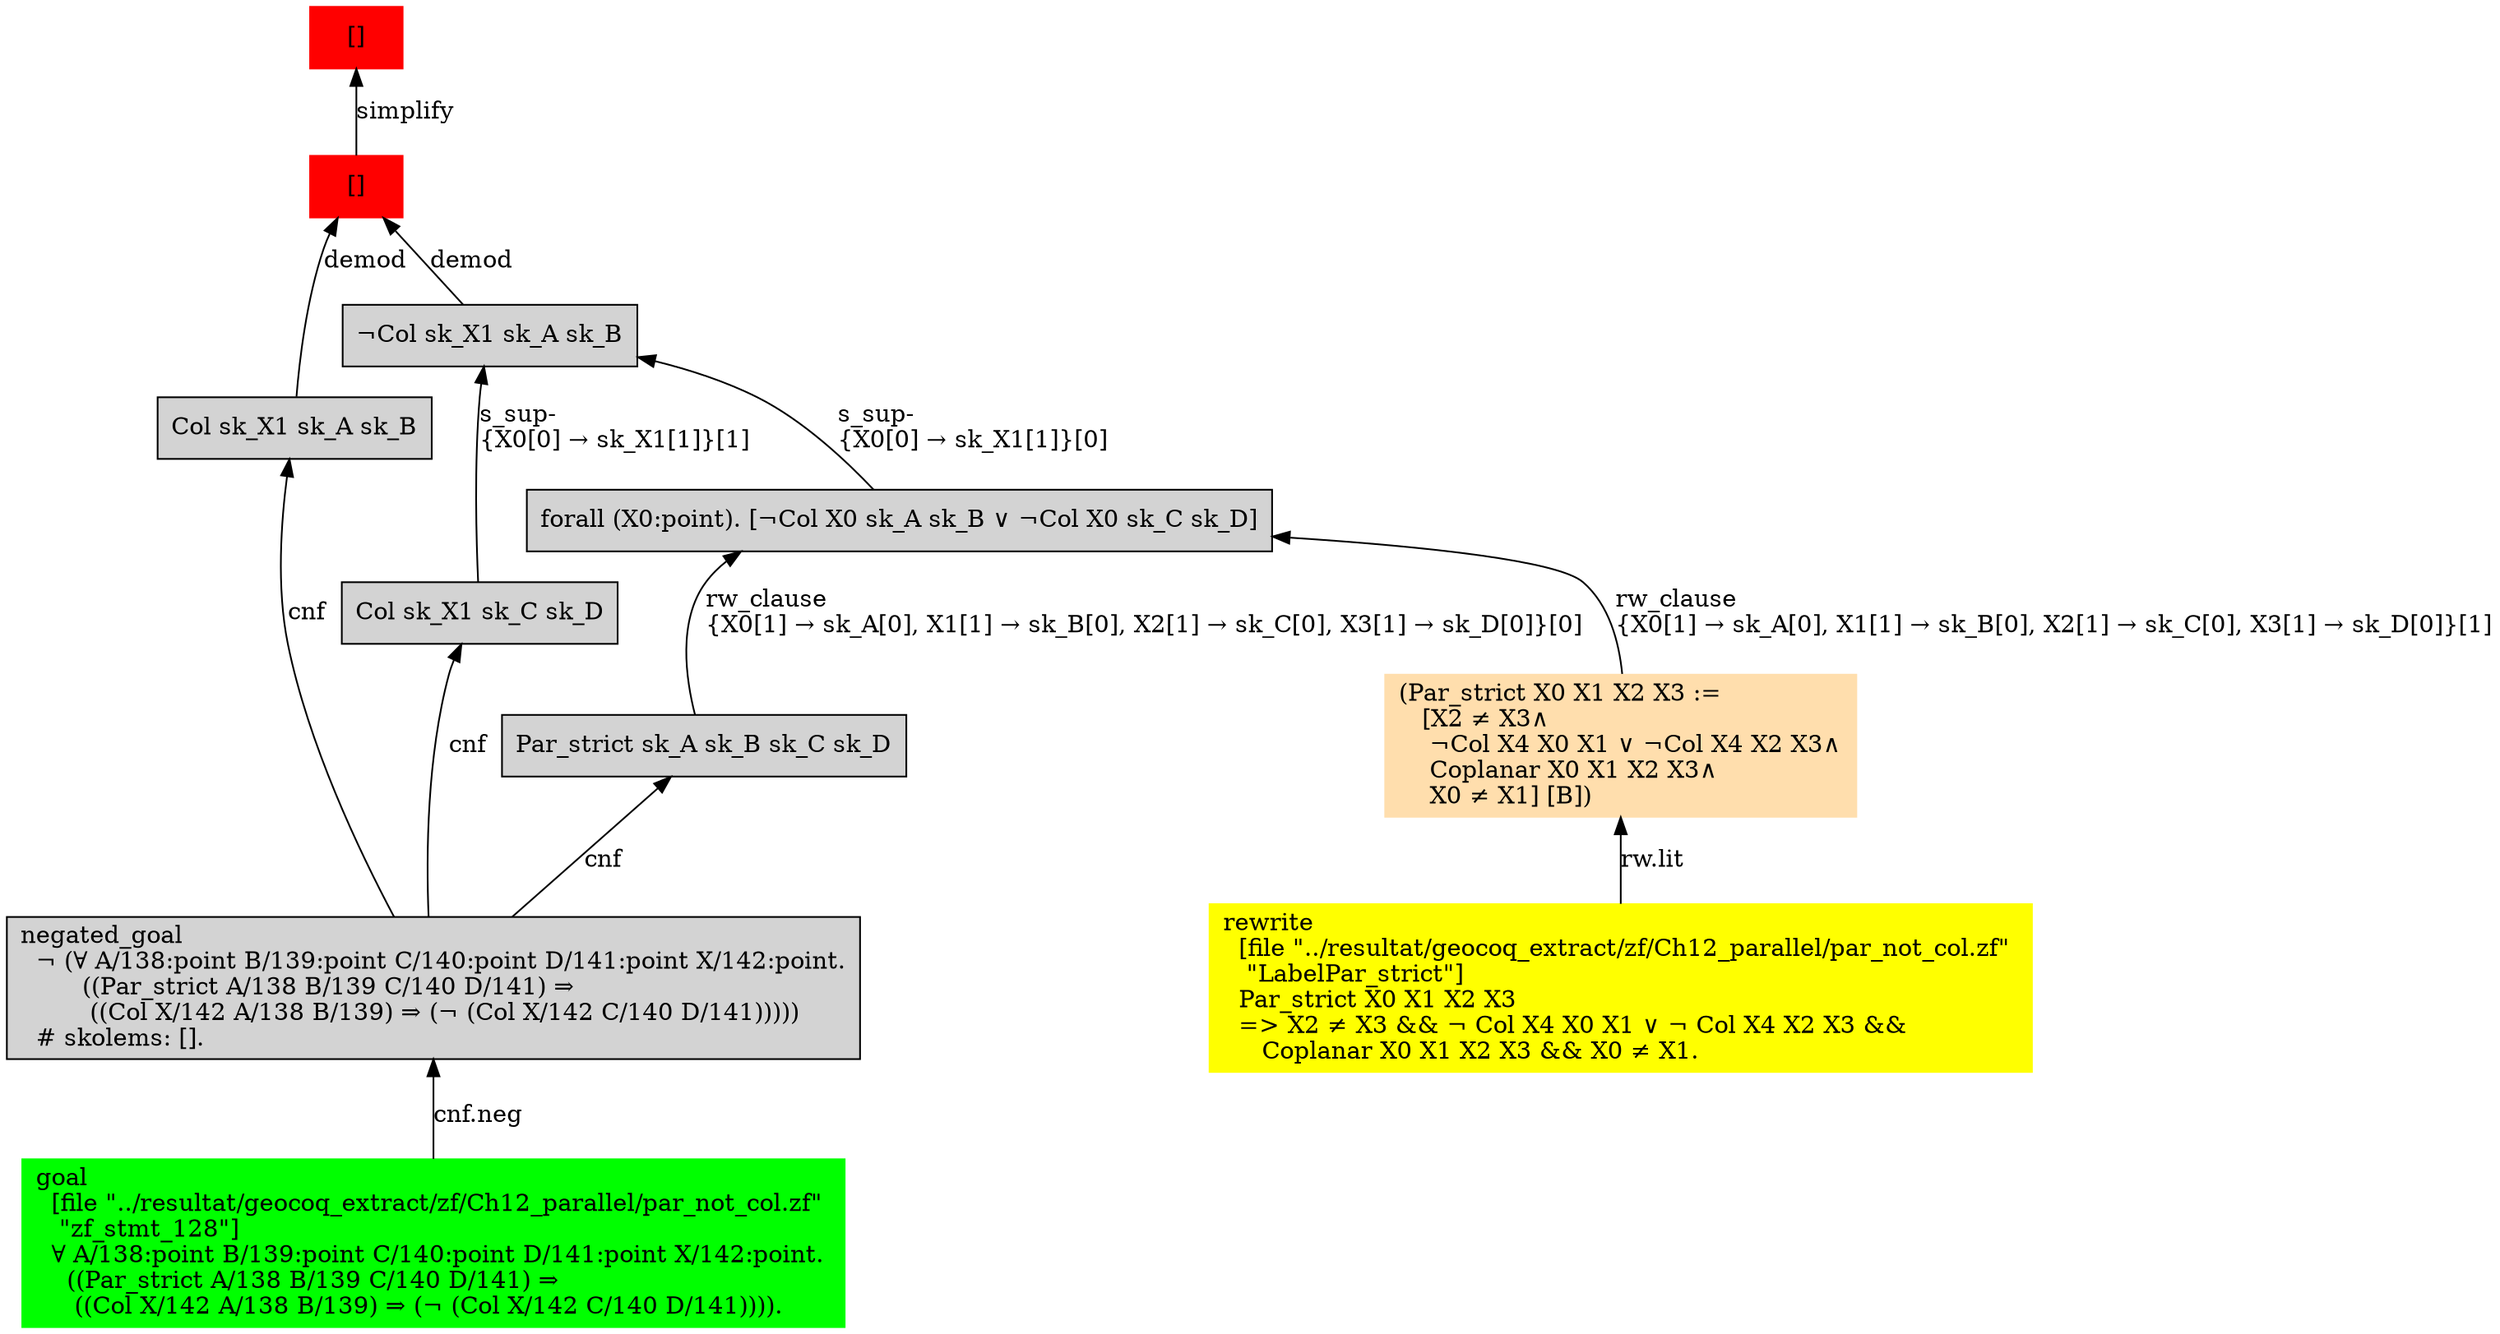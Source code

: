 digraph "unsat_graph" {
  vertex_0 [color=red, label="[]", shape=box, style=filled];
  vertex_0 -> vertex_1 [label="simplify", dir="back"];
  vertex_1 [color=red, label="[]", shape=box, style=filled];
  vertex_1 -> vertex_2 [label="demod", dir="back"];
  vertex_2 [shape=box, label="Col sk_X1 sk_A sk_B\l", style=filled];
  vertex_2 -> vertex_3 [label="cnf", dir="back"];
  vertex_3 [shape=box, label="negated_goal\l  ¬ (∀ A/138:point B/139:point C/140:point D/141:point X/142:point.\l        ((Par_strict A/138 B/139 C/140 D/141) ⇒\l         ((Col X/142 A/138 B/139) ⇒ (¬ (Col X/142 C/140 D/141)))))\l  # skolems: [].\l", style=filled];
  vertex_3 -> vertex_4 [label="cnf.neg", dir="back"];
  vertex_4 [color=green, shape=box, label="goal\l  [file \"../resultat/geocoq_extract/zf/Ch12_parallel/par_not_col.zf\" \l   \"zf_stmt_128\"]\l  ∀ A/138:point B/139:point C/140:point D/141:point X/142:point.\l    ((Par_strict A/138 B/139 C/140 D/141) ⇒\l     ((Col X/142 A/138 B/139) ⇒ (¬ (Col X/142 C/140 D/141)))).\l", style=filled];
  vertex_1 -> vertex_5 [label="demod", dir="back"];
  vertex_5 [shape=box, label="¬Col sk_X1 sk_A sk_B\l", style=filled];
  vertex_5 -> vertex_6 [label="s_sup-\l\{X0[0] → sk_X1[1]\}[0]\l", dir="back"];
  vertex_6 [shape=box, label="forall (X0:point). [¬Col X0 sk_A sk_B ∨ ¬Col X0 sk_C sk_D]\l", style=filled];
  vertex_6 -> vertex_7 [label="rw_clause\l\{X0[1] → sk_A[0], X1[1] → sk_B[0], X2[1] → sk_C[0], X3[1] → sk_D[0]\}[1]\l", dir="back"];
  vertex_7 [color=navajowhite, shape=box, label="(Par_strict X0 X1 X2 X3 :=\l   [X2 ≠ X3∧\l    ¬Col X4 X0 X1 ∨ ¬Col X4 X2 X3∧\l    Coplanar X0 X1 X2 X3∧\l    X0 ≠ X1] [B])\l", style=filled];
  vertex_7 -> vertex_8 [label="rw.lit", dir="back"];
  vertex_8 [color=yellow, shape=box, label="rewrite\l  [file \"../resultat/geocoq_extract/zf/Ch12_parallel/par_not_col.zf\" \l   \"LabelPar_strict\"]\l  Par_strict X0 X1 X2 X3\l  =\> X2 ≠ X3 && ¬ Col X4 X0 X1 ∨ ¬ Col X4 X2 X3 && \l     Coplanar X0 X1 X2 X3 && X0 ≠ X1.\l", style=filled];
  vertex_6 -> vertex_9 [label="rw_clause\l\{X0[1] → sk_A[0], X1[1] → sk_B[0], X2[1] → sk_C[0], X3[1] → sk_D[0]\}[0]\l", dir="back"];
  vertex_9 [shape=box, label="Par_strict sk_A sk_B sk_C sk_D\l", style=filled];
  vertex_9 -> vertex_3 [label="cnf", dir="back"];
  vertex_5 -> vertex_10 [label="s_sup-\l\{X0[0] → sk_X1[1]\}[1]\l", dir="back"];
  vertex_10 [shape=box, label="Col sk_X1 sk_C sk_D\l", style=filled];
  vertex_10 -> vertex_3 [label="cnf", dir="back"];
  }


